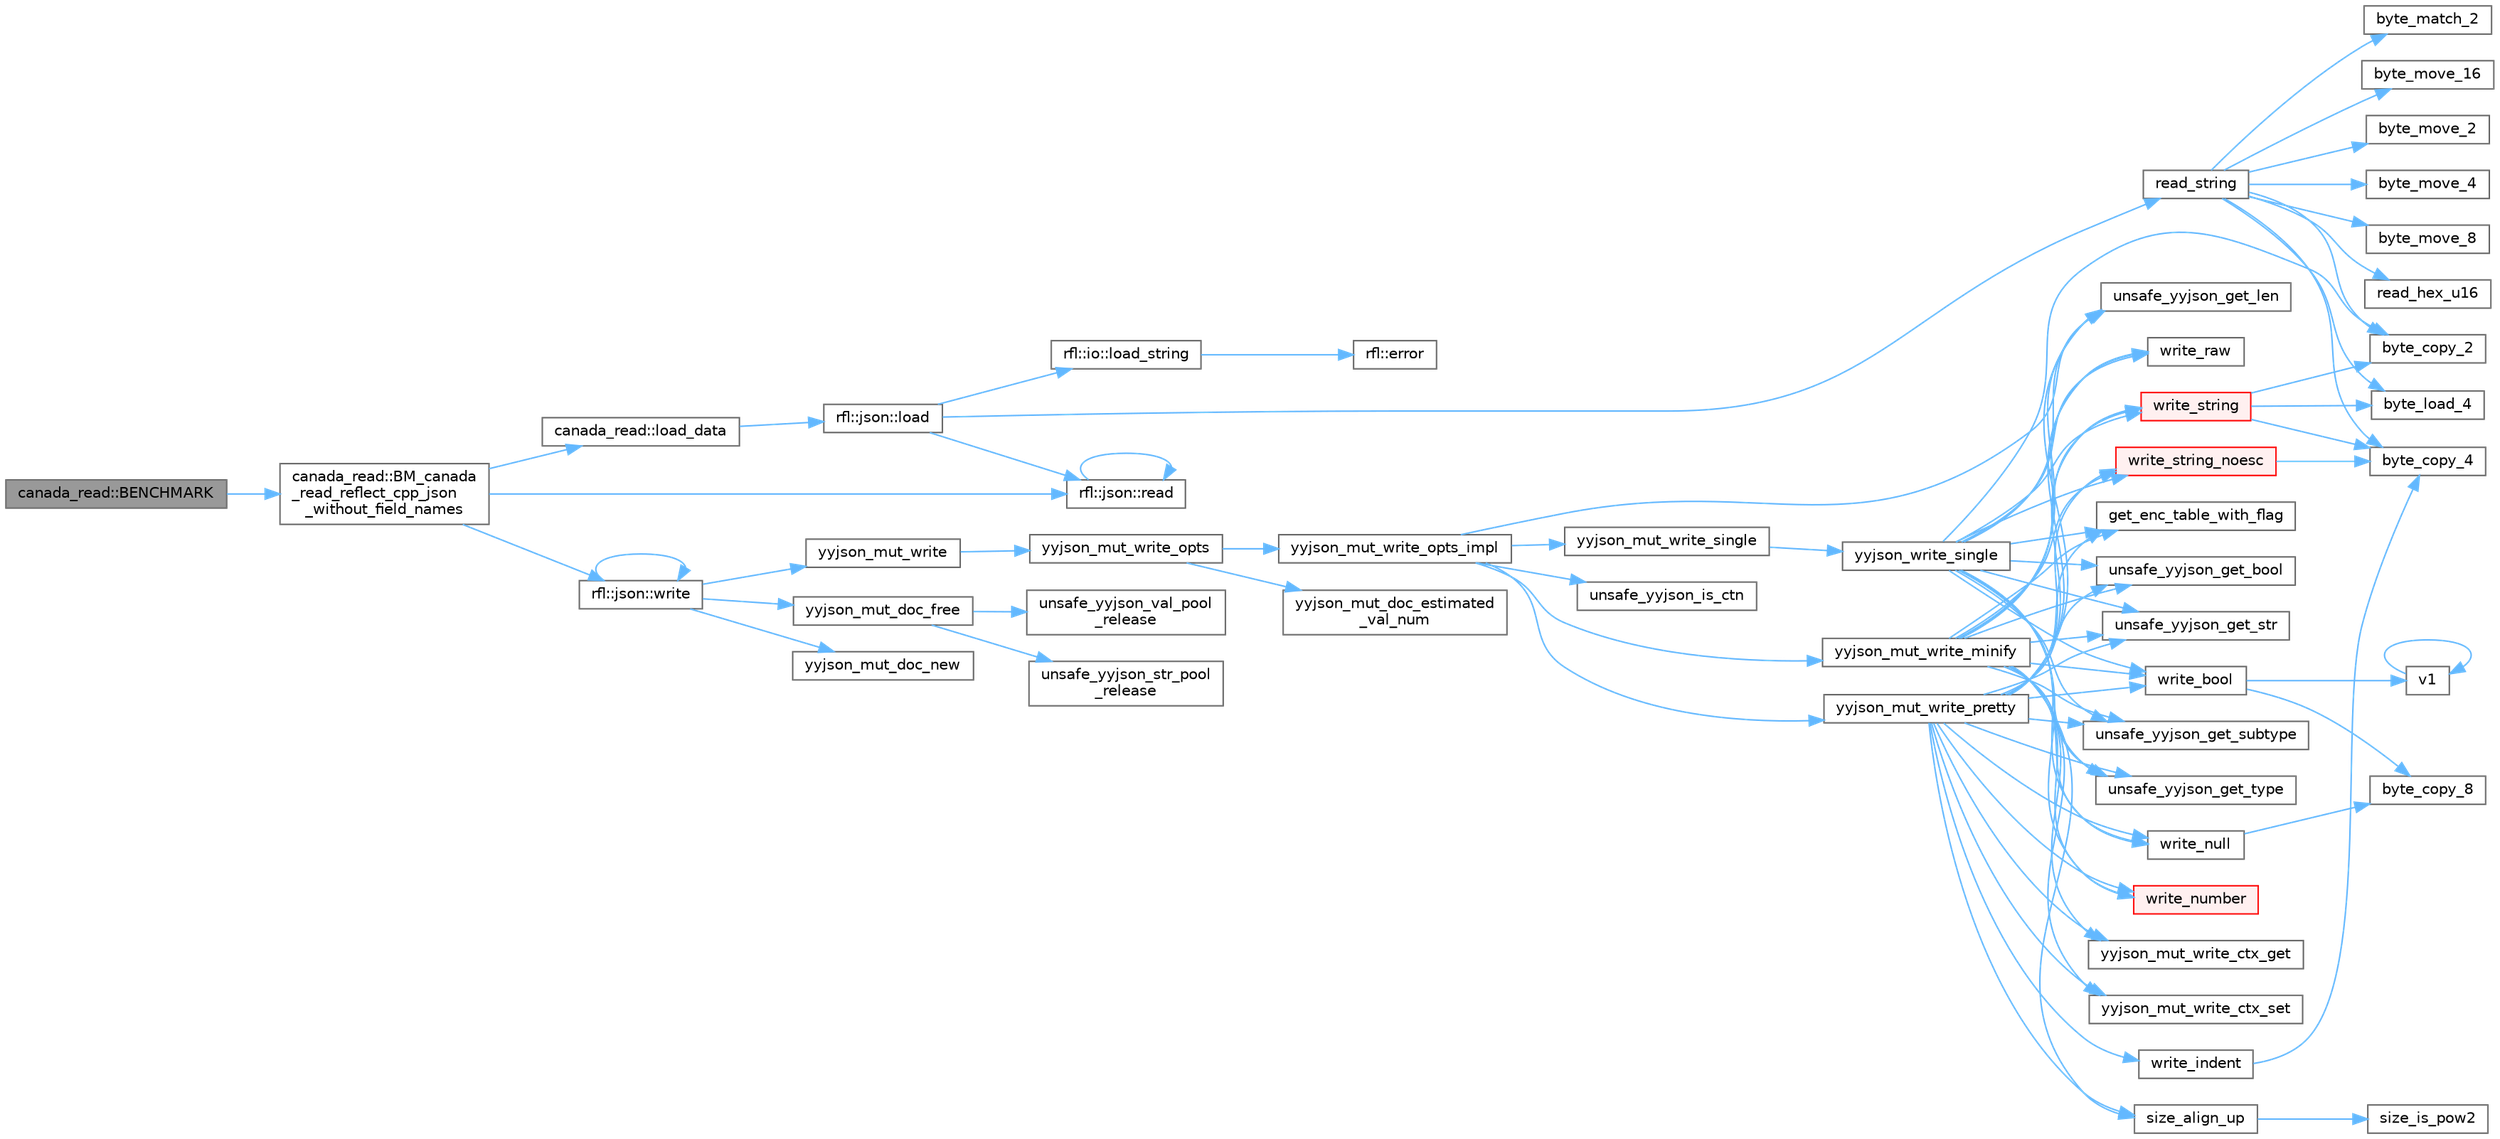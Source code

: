 digraph "canada_read::BENCHMARK"
{
 // LATEX_PDF_SIZE
  bgcolor="transparent";
  edge [fontname=Helvetica,fontsize=10,labelfontname=Helvetica,labelfontsize=10];
  node [fontname=Helvetica,fontsize=10,shape=box,height=0.2,width=0.4];
  rankdir="LR";
  Node1 [id="Node000001",label="canada_read::BENCHMARK",height=0.2,width=0.4,color="gray40", fillcolor="grey60", style="filled", fontcolor="black",tooltip=" "];
  Node1 -> Node2 [id="edge89_Node000001_Node000002",color="steelblue1",style="solid",tooltip=" "];
  Node2 [id="Node000002",label="canada_read::BM_canada\l_read_reflect_cpp_json\l_without_field_names",height=0.2,width=0.4,color="grey40", fillcolor="white", style="filled",URL="$namespacecanada__read.html#ab58cf9ce96f90a87c40579970bd3e794",tooltip=" "];
  Node2 -> Node3 [id="edge90_Node000002_Node000003",color="steelblue1",style="solid",tooltip=" "];
  Node3 [id="Node000003",label="canada_read::load_data",height=0.2,width=0.4,color="grey40", fillcolor="white", style="filled",URL="$namespacecanada__read.html#ac00836f4744bab2b7dd246fdf3663ab4",tooltip=" "];
  Node3 -> Node4 [id="edge91_Node000003_Node000004",color="steelblue1",style="solid",tooltip=" "];
  Node4 [id="Node000004",label="rfl::json::load",height=0.2,width=0.4,color="grey40", fillcolor="white", style="filled",URL="$namespacerfl_1_1json.html#ad44cd984a06c20921fc621d115e17cab",tooltip=" "];
  Node4 -> Node5 [id="edge92_Node000004_Node000005",color="steelblue1",style="solid",tooltip=" "];
  Node5 [id="Node000005",label="rfl::io::load_string",height=0.2,width=0.4,color="grey40", fillcolor="white", style="filled",URL="$namespacerfl_1_1io.html#abef8f6773d8fd7258ba35772521c371a",tooltip=" "];
  Node5 -> Node6 [id="edge93_Node000005_Node000006",color="steelblue1",style="solid",tooltip=" "];
  Node6 [id="Node000006",label="rfl::error",height=0.2,width=0.4,color="grey40", fillcolor="white", style="filled",URL="$namespacerfl.html#a6625864c6c297dfdc3d3c3ee3181dd8c",tooltip="Shorthand for unexpected error."];
  Node4 -> Node7 [id="edge94_Node000004_Node000007",color="steelblue1",style="solid",tooltip=" "];
  Node7 [id="Node000007",label="rfl::json::read",height=0.2,width=0.4,color="grey40", fillcolor="white", style="filled",URL="$namespacerfl_1_1json.html#a905573518eca04a9c269d1bb32de7dd1",tooltip="Parses an object from a JSON var."];
  Node7 -> Node7 [id="edge95_Node000007_Node000007",color="steelblue1",style="solid",tooltip=" "];
  Node4 -> Node8 [id="edge96_Node000004_Node000008",color="steelblue1",style="solid",tooltip=" "];
  Node8 [id="Node000008",label="read_string",height=0.2,width=0.4,color="grey40", fillcolor="white", style="filled",URL="$yyjson_8c.html#a804945ea7ab88a55f6c71afe2ef28508",tooltip=" "];
  Node8 -> Node9 [id="edge97_Node000008_Node000009",color="steelblue1",style="solid",tooltip=" "];
  Node9 [id="Node000009",label="byte_copy_2",height=0.2,width=0.4,color="grey40", fillcolor="white", style="filled",URL="$yyjson_8c.html#ac6a11726824f52b6413a67488f5a3152",tooltip=" "];
  Node8 -> Node10 [id="edge98_Node000008_Node000010",color="steelblue1",style="solid",tooltip=" "];
  Node10 [id="Node000010",label="byte_copy_4",height=0.2,width=0.4,color="grey40", fillcolor="white", style="filled",URL="$yyjson_8c.html#a98219967baeab34ab615b4ccda0df146",tooltip=" "];
  Node8 -> Node11 [id="edge99_Node000008_Node000011",color="steelblue1",style="solid",tooltip=" "];
  Node11 [id="Node000011",label="byte_load_4",height=0.2,width=0.4,color="grey40", fillcolor="white", style="filled",URL="$yyjson_8c.html#a87c460a03bebacd0dcdad97440488c2b",tooltip=" "];
  Node8 -> Node12 [id="edge100_Node000008_Node000012",color="steelblue1",style="solid",tooltip=" "];
  Node12 [id="Node000012",label="byte_match_2",height=0.2,width=0.4,color="grey40", fillcolor="white", style="filled",URL="$yyjson_8c.html#a3a0b543ccc96758e3d9632773ab82632",tooltip=" "];
  Node8 -> Node13 [id="edge101_Node000008_Node000013",color="steelblue1",style="solid",tooltip=" "];
  Node13 [id="Node000013",label="byte_move_16",height=0.2,width=0.4,color="grey40", fillcolor="white", style="filled",URL="$yyjson_8c.html#a133d71145abef5ab727e5d3bc7d7d3cc",tooltip=" "];
  Node8 -> Node14 [id="edge102_Node000008_Node000014",color="steelblue1",style="solid",tooltip=" "];
  Node14 [id="Node000014",label="byte_move_2",height=0.2,width=0.4,color="grey40", fillcolor="white", style="filled",URL="$yyjson_8c.html#a937b93922fffb9ba4853a8c20954aa5b",tooltip=" "];
  Node8 -> Node15 [id="edge103_Node000008_Node000015",color="steelblue1",style="solid",tooltip=" "];
  Node15 [id="Node000015",label="byte_move_4",height=0.2,width=0.4,color="grey40", fillcolor="white", style="filled",URL="$yyjson_8c.html#aa5ca17990694a6718874be6817b38ed4",tooltip=" "];
  Node8 -> Node16 [id="edge104_Node000008_Node000016",color="steelblue1",style="solid",tooltip=" "];
  Node16 [id="Node000016",label="byte_move_8",height=0.2,width=0.4,color="grey40", fillcolor="white", style="filled",URL="$yyjson_8c.html#a358fd32f651a73a41814fb2229dae049",tooltip=" "];
  Node8 -> Node17 [id="edge105_Node000008_Node000017",color="steelblue1",style="solid",tooltip=" "];
  Node17 [id="Node000017",label="read_hex_u16",height=0.2,width=0.4,color="grey40", fillcolor="white", style="filled",URL="$yyjson_8c.html#add45e53bf46ccf2467cc535d9bd89717",tooltip=" "];
  Node2 -> Node7 [id="edge106_Node000002_Node000007",color="steelblue1",style="solid",tooltip=" "];
  Node2 -> Node18 [id="edge107_Node000002_Node000018",color="steelblue1",style="solid",tooltip=" "];
  Node18 [id="Node000018",label="rfl::json::write",height=0.2,width=0.4,color="grey40", fillcolor="white", style="filled",URL="$namespacerfl_1_1json.html#af39a23539424555b8c970d12a58e547f",tooltip="Returns a JSON string."];
  Node18 -> Node18 [id="edge108_Node000018_Node000018",color="steelblue1",style="solid",tooltip=" "];
  Node18 -> Node19 [id="edge109_Node000018_Node000019",color="steelblue1",style="solid",tooltip=" "];
  Node19 [id="Node000019",label="yyjson_mut_doc_free",height=0.2,width=0.4,color="grey40", fillcolor="white", style="filled",URL="$yyjson_8c.html#a473b53dd223f25a117a6fe3b543bfdb1",tooltip=" "];
  Node19 -> Node20 [id="edge110_Node000019_Node000020",color="steelblue1",style="solid",tooltip=" "];
  Node20 [id="Node000020",label="unsafe_yyjson_str_pool\l_release",height=0.2,width=0.4,color="grey40", fillcolor="white", style="filled",URL="$yyjson_8c.html#a68827985804124f8d26d256b07877cf9",tooltip=" "];
  Node19 -> Node21 [id="edge111_Node000019_Node000021",color="steelblue1",style="solid",tooltip=" "];
  Node21 [id="Node000021",label="unsafe_yyjson_val_pool\l_release",height=0.2,width=0.4,color="grey40", fillcolor="white", style="filled",URL="$yyjson_8c.html#a423ab190d8ce947af71ff1a45ab76805",tooltip=" "];
  Node18 -> Node22 [id="edge112_Node000018_Node000022",color="steelblue1",style="solid",tooltip=" "];
  Node22 [id="Node000022",label="yyjson_mut_doc_new",height=0.2,width=0.4,color="grey40", fillcolor="white", style="filled",URL="$yyjson_8c.html#a94a8c1c5f4e47e11e268d7f4c0e4cb1a",tooltip=" "];
  Node18 -> Node23 [id="edge113_Node000018_Node000023",color="steelblue1",style="solid",tooltip=" "];
  Node23 [id="Node000023",label="yyjson_mut_write",height=0.2,width=0.4,color="grey40", fillcolor="white", style="filled",URL="$yyjson_8h.html#a881e2ee3f487385810829df8bc675f1f",tooltip=" "];
  Node23 -> Node24 [id="edge114_Node000023_Node000024",color="steelblue1",style="solid",tooltip=" "];
  Node24 [id="Node000024",label="yyjson_mut_write_opts",height=0.2,width=0.4,color="grey40", fillcolor="white", style="filled",URL="$yyjson_8c.html#a43932e149602ddfcd9257648ea36e553",tooltip=" "];
  Node24 -> Node25 [id="edge115_Node000024_Node000025",color="steelblue1",style="solid",tooltip=" "];
  Node25 [id="Node000025",label="yyjson_mut_doc_estimated\l_val_num",height=0.2,width=0.4,color="grey40", fillcolor="white", style="filled",URL="$yyjson_8c.html#ac9cfbe501c1317baf92c53571c7333ee",tooltip=" "];
  Node24 -> Node26 [id="edge116_Node000024_Node000026",color="steelblue1",style="solid",tooltip=" "];
  Node26 [id="Node000026",label="yyjson_mut_write_opts_impl",height=0.2,width=0.4,color="grey40", fillcolor="white", style="filled",URL="$yyjson_8c.html#a9419498fed912dda63693d15ff91c74c",tooltip=" "];
  Node26 -> Node27 [id="edge117_Node000026_Node000027",color="steelblue1",style="solid",tooltip=" "];
  Node27 [id="Node000027",label="unsafe_yyjson_get_len",height=0.2,width=0.4,color="grey40", fillcolor="white", style="filled",URL="$yyjson_8h.html#a445bf8a7f9981e4797bf95db944ddf8f",tooltip=" "];
  Node26 -> Node28 [id="edge118_Node000026_Node000028",color="steelblue1",style="solid",tooltip=" "];
  Node28 [id="Node000028",label="unsafe_yyjson_is_ctn",height=0.2,width=0.4,color="grey40", fillcolor="white", style="filled",URL="$yyjson_8h.html#afe1e8995e63d29297d569c4a848bf5a2",tooltip=" "];
  Node26 -> Node29 [id="edge119_Node000026_Node000029",color="steelblue1",style="solid",tooltip=" "];
  Node29 [id="Node000029",label="yyjson_mut_write_minify",height=0.2,width=0.4,color="grey40", fillcolor="white", style="filled",URL="$yyjson_8c.html#a41b0f7caeaed5e6075fdbad6e37daa44",tooltip=" "];
  Node29 -> Node30 [id="edge120_Node000029_Node000030",color="steelblue1",style="solid",tooltip=" "];
  Node30 [id="Node000030",label="get_enc_table_with_flag",height=0.2,width=0.4,color="grey40", fillcolor="white", style="filled",URL="$yyjson_8c.html#a4b810e39a1c70f479ea48f4b6be239b0",tooltip=" "];
  Node29 -> Node31 [id="edge121_Node000029_Node000031",color="steelblue1",style="solid",tooltip=" "];
  Node31 [id="Node000031",label="size_align_up",height=0.2,width=0.4,color="grey40", fillcolor="white", style="filled",URL="$yyjson_8c.html#aee0ecba3f0e01a145a4bd084c40b53b6",tooltip=" "];
  Node31 -> Node32 [id="edge122_Node000031_Node000032",color="steelblue1",style="solid",tooltip=" "];
  Node32 [id="Node000032",label="size_is_pow2",height=0.2,width=0.4,color="grey40", fillcolor="white", style="filled",URL="$yyjson_8c.html#a9c435a75a5fc566d5382ba2646704a18",tooltip=" "];
  Node29 -> Node33 [id="edge123_Node000029_Node000033",color="steelblue1",style="solid",tooltip=" "];
  Node33 [id="Node000033",label="unsafe_yyjson_get_bool",height=0.2,width=0.4,color="grey40", fillcolor="white", style="filled",URL="$yyjson_8h.html#a3ef8c1e13a7f67eead2d945125769f90",tooltip=" "];
  Node29 -> Node27 [id="edge124_Node000029_Node000027",color="steelblue1",style="solid",tooltip=" "];
  Node29 -> Node34 [id="edge125_Node000029_Node000034",color="steelblue1",style="solid",tooltip=" "];
  Node34 [id="Node000034",label="unsafe_yyjson_get_str",height=0.2,width=0.4,color="grey40", fillcolor="white", style="filled",URL="$yyjson_8h.html#a879b3c14194afd5b60d663640998c020",tooltip=" "];
  Node29 -> Node35 [id="edge126_Node000029_Node000035",color="steelblue1",style="solid",tooltip=" "];
  Node35 [id="Node000035",label="unsafe_yyjson_get_subtype",height=0.2,width=0.4,color="grey40", fillcolor="white", style="filled",URL="$yyjson_8h.html#a735848e46f26bfe3dfb333c7f890205e",tooltip=" "];
  Node29 -> Node36 [id="edge127_Node000029_Node000036",color="steelblue1",style="solid",tooltip=" "];
  Node36 [id="Node000036",label="unsafe_yyjson_get_type",height=0.2,width=0.4,color="grey40", fillcolor="white", style="filled",URL="$yyjson_8h.html#a25aa2b2a33dccb9af7da4576b3cbe6ab",tooltip=" "];
  Node29 -> Node37 [id="edge128_Node000029_Node000037",color="steelblue1",style="solid",tooltip=" "];
  Node37 [id="Node000037",label="write_bool",height=0.2,width=0.4,color="grey40", fillcolor="white", style="filled",URL="$yyjson_8c.html#a8f48aafc5963521f3da75e2448f0d084",tooltip=" "];
  Node37 -> Node38 [id="edge129_Node000037_Node000038",color="steelblue1",style="solid",tooltip=" "];
  Node38 [id="Node000038",label="byte_copy_8",height=0.2,width=0.4,color="grey40", fillcolor="white", style="filled",URL="$yyjson_8c.html#a03dd49c937c12d9a85deaac184d25eb9",tooltip=" "];
  Node37 -> Node39 [id="edge130_Node000037_Node000039",color="steelblue1",style="solid",tooltip=" "];
  Node39 [id="Node000039",label="v1",height=0.2,width=0.4,color="grey40", fillcolor="white", style="filled",URL="$_tutorial___reshape_mat2_vec_8cpp.html#a10bd710692c91bc238f2e1da77730678",tooltip=" "];
  Node39 -> Node39 [id="edge131_Node000039_Node000039",color="steelblue1",style="solid",tooltip=" "];
  Node29 -> Node40 [id="edge132_Node000029_Node000040",color="steelblue1",style="solid",tooltip=" "];
  Node40 [id="Node000040",label="write_null",height=0.2,width=0.4,color="grey40", fillcolor="white", style="filled",URL="$yyjson_8c.html#a9ab2502373a7c2ad7decc10b76c47043",tooltip=" "];
  Node40 -> Node38 [id="edge133_Node000040_Node000038",color="steelblue1",style="solid",tooltip=" "];
  Node29 -> Node41 [id="edge134_Node000029_Node000041",color="steelblue1",style="solid",tooltip=" "];
  Node41 [id="Node000041",label="write_number",height=0.2,width=0.4,color="red", fillcolor="#FFF0F0", style="filled",URL="$yyjson_8c.html#a7a6eb98c82d060a1b4b1b25ae9169770",tooltip=" "];
  Node29 -> Node83 [id="edge135_Node000029_Node000083",color="steelblue1",style="solid",tooltip=" "];
  Node83 [id="Node000083",label="write_raw",height=0.2,width=0.4,color="grey40", fillcolor="white", style="filled",URL="$yyjson_8c.html#a595a43099038f73ab0af2b4209b1f0fd",tooltip=" "];
  Node29 -> Node84 [id="edge136_Node000029_Node000084",color="steelblue1",style="solid",tooltip=" "];
  Node84 [id="Node000084",label="write_string",height=0.2,width=0.4,color="red", fillcolor="#FFF0F0", style="filled",URL="$yyjson_8c.html#a1aadf662e6fc22a6419db27146e38472",tooltip=" "];
  Node84 -> Node9 [id="edge137_Node000084_Node000009",color="steelblue1",style="solid",tooltip=" "];
  Node84 -> Node10 [id="edge138_Node000084_Node000010",color="steelblue1",style="solid",tooltip=" "];
  Node84 -> Node11 [id="edge139_Node000084_Node000011",color="steelblue1",style="solid",tooltip=" "];
  Node29 -> Node88 [id="edge140_Node000029_Node000088",color="steelblue1",style="solid",tooltip=" "];
  Node88 [id="Node000088",label="write_string_noesc",height=0.2,width=0.4,color="red", fillcolor="#FFF0F0", style="filled",URL="$yyjson_8c.html#ab1d27351bed7d1f6f632f75dcf9846de",tooltip=" "];
  Node88 -> Node10 [id="edge141_Node000088_Node000010",color="steelblue1",style="solid",tooltip=" "];
  Node29 -> Node89 [id="edge142_Node000029_Node000089",color="steelblue1",style="solid",tooltip=" "];
  Node89 [id="Node000089",label="yyjson_mut_write_ctx_get",height=0.2,width=0.4,color="grey40", fillcolor="white", style="filled",URL="$yyjson_8c.html#a7330d6789bda008b50a3a964e17629c4",tooltip=" "];
  Node29 -> Node90 [id="edge143_Node000029_Node000090",color="steelblue1",style="solid",tooltip=" "];
  Node90 [id="Node000090",label="yyjson_mut_write_ctx_set",height=0.2,width=0.4,color="grey40", fillcolor="white", style="filled",URL="$yyjson_8c.html#ad170c12cec69275d5f79d760bd3b1a0a",tooltip=" "];
  Node26 -> Node91 [id="edge144_Node000026_Node000091",color="steelblue1",style="solid",tooltip=" "];
  Node91 [id="Node000091",label="yyjson_mut_write_pretty",height=0.2,width=0.4,color="grey40", fillcolor="white", style="filled",URL="$yyjson_8c.html#a5bd41dfbb867b6521e1f7571f3615b0f",tooltip=" "];
  Node91 -> Node30 [id="edge145_Node000091_Node000030",color="steelblue1",style="solid",tooltip=" "];
  Node91 -> Node31 [id="edge146_Node000091_Node000031",color="steelblue1",style="solid",tooltip=" "];
  Node91 -> Node33 [id="edge147_Node000091_Node000033",color="steelblue1",style="solid",tooltip=" "];
  Node91 -> Node27 [id="edge148_Node000091_Node000027",color="steelblue1",style="solid",tooltip=" "];
  Node91 -> Node34 [id="edge149_Node000091_Node000034",color="steelblue1",style="solid",tooltip=" "];
  Node91 -> Node35 [id="edge150_Node000091_Node000035",color="steelblue1",style="solid",tooltip=" "];
  Node91 -> Node36 [id="edge151_Node000091_Node000036",color="steelblue1",style="solid",tooltip=" "];
  Node91 -> Node37 [id="edge152_Node000091_Node000037",color="steelblue1",style="solid",tooltip=" "];
  Node91 -> Node92 [id="edge153_Node000091_Node000092",color="steelblue1",style="solid",tooltip=" "];
  Node92 [id="Node000092",label="write_indent",height=0.2,width=0.4,color="grey40", fillcolor="white", style="filled",URL="$yyjson_8c.html#ac6e21689f9ccf3981672a321d7d02e47",tooltip=" "];
  Node92 -> Node10 [id="edge154_Node000092_Node000010",color="steelblue1",style="solid",tooltip=" "];
  Node91 -> Node40 [id="edge155_Node000091_Node000040",color="steelblue1",style="solid",tooltip=" "];
  Node91 -> Node41 [id="edge156_Node000091_Node000041",color="steelblue1",style="solid",tooltip=" "];
  Node91 -> Node83 [id="edge157_Node000091_Node000083",color="steelblue1",style="solid",tooltip=" "];
  Node91 -> Node84 [id="edge158_Node000091_Node000084",color="steelblue1",style="solid",tooltip=" "];
  Node91 -> Node88 [id="edge159_Node000091_Node000088",color="steelblue1",style="solid",tooltip=" "];
  Node91 -> Node89 [id="edge160_Node000091_Node000089",color="steelblue1",style="solid",tooltip=" "];
  Node91 -> Node90 [id="edge161_Node000091_Node000090",color="steelblue1",style="solid",tooltip=" "];
  Node26 -> Node93 [id="edge162_Node000026_Node000093",color="steelblue1",style="solid",tooltip=" "];
  Node93 [id="Node000093",label="yyjson_mut_write_single",height=0.2,width=0.4,color="grey40", fillcolor="white", style="filled",URL="$yyjson_8c.html#a6453eece4aede41c7d909075ad2980e0",tooltip=" "];
  Node93 -> Node94 [id="edge163_Node000093_Node000094",color="steelblue1",style="solid",tooltip=" "];
  Node94 [id="Node000094",label="yyjson_write_single",height=0.2,width=0.4,color="grey40", fillcolor="white", style="filled",URL="$yyjson_8c.html#a083e9d39ef4daa8ddc5c6474ccf5e468",tooltip=" "];
  Node94 -> Node9 [id="edge164_Node000094_Node000009",color="steelblue1",style="solid",tooltip=" "];
  Node94 -> Node30 [id="edge165_Node000094_Node000030",color="steelblue1",style="solid",tooltip=" "];
  Node94 -> Node33 [id="edge166_Node000094_Node000033",color="steelblue1",style="solid",tooltip=" "];
  Node94 -> Node27 [id="edge167_Node000094_Node000027",color="steelblue1",style="solid",tooltip=" "];
  Node94 -> Node34 [id="edge168_Node000094_Node000034",color="steelblue1",style="solid",tooltip=" "];
  Node94 -> Node35 [id="edge169_Node000094_Node000035",color="steelblue1",style="solid",tooltip=" "];
  Node94 -> Node36 [id="edge170_Node000094_Node000036",color="steelblue1",style="solid",tooltip=" "];
  Node94 -> Node37 [id="edge171_Node000094_Node000037",color="steelblue1",style="solid",tooltip=" "];
  Node94 -> Node40 [id="edge172_Node000094_Node000040",color="steelblue1",style="solid",tooltip=" "];
  Node94 -> Node41 [id="edge173_Node000094_Node000041",color="steelblue1",style="solid",tooltip=" "];
  Node94 -> Node83 [id="edge174_Node000094_Node000083",color="steelblue1",style="solid",tooltip=" "];
  Node94 -> Node84 [id="edge175_Node000094_Node000084",color="steelblue1",style="solid",tooltip=" "];
  Node94 -> Node88 [id="edge176_Node000094_Node000088",color="steelblue1",style="solid",tooltip=" "];
}
